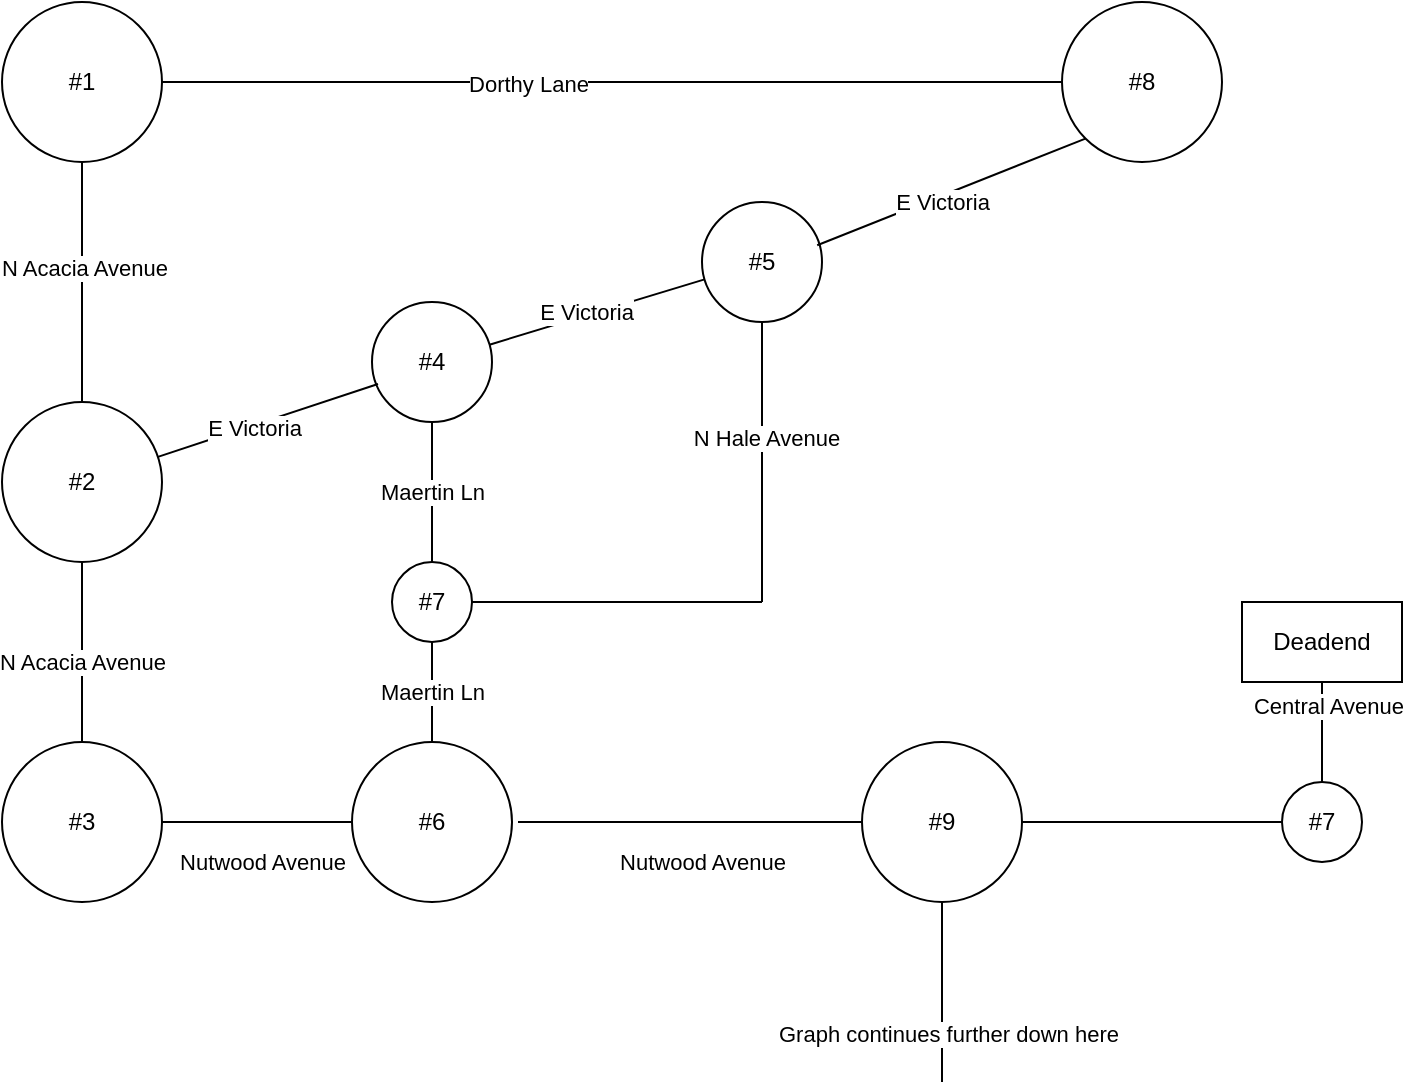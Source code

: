 <mxfile version="13.6.2" type="device"><diagram id="gnaXZD5vsM8QGVMcYKg-" name="Page-1"><mxGraphModel dx="882" dy="656" grid="1" gridSize="10" guides="1" tooltips="1" connect="1" arrows="1" fold="1" page="1" pageScale="1" pageWidth="850" pageHeight="1100" math="0" shadow="0"><root><mxCell id="0"/><mxCell id="1" parent="0"/><mxCell id="7US1Ve5G66o-qidCJfMA-1" value="#1" style="ellipse;whiteSpace=wrap;html=1;aspect=fixed;" vertex="1" parent="1"><mxGeometry x="150" y="420" width="80" height="80" as="geometry"/></mxCell><mxCell id="7US1Ve5G66o-qidCJfMA-2" value="#2" style="ellipse;whiteSpace=wrap;html=1;aspect=fixed;" vertex="1" parent="1"><mxGeometry x="150" y="620" width="80" height="80" as="geometry"/></mxCell><mxCell id="7US1Ve5G66o-qidCJfMA-3" value="" style="endArrow=none;html=1;entryX=0.5;entryY=1;entryDx=0;entryDy=0;" edge="1" parent="1" source="7US1Ve5G66o-qidCJfMA-2" target="7US1Ve5G66o-qidCJfMA-1"><mxGeometry width="50" height="50" relative="1" as="geometry"><mxPoint x="370" y="590" as="sourcePoint"/><mxPoint x="420" y="540" as="targetPoint"/></mxGeometry></mxCell><mxCell id="7US1Ve5G66o-qidCJfMA-4" value="N Acacia Avenue" style="edgeLabel;html=1;align=center;verticalAlign=middle;resizable=0;points=[];" vertex="1" connectable="0" parent="7US1Ve5G66o-qidCJfMA-3"><mxGeometry x="0.128" y="-1" relative="1" as="geometry"><mxPoint as="offset"/></mxGeometry></mxCell><mxCell id="7US1Ve5G66o-qidCJfMA-5" value="#3" style="ellipse;whiteSpace=wrap;html=1;aspect=fixed;" vertex="1" parent="1"><mxGeometry x="150" y="790" width="80" height="80" as="geometry"/></mxCell><mxCell id="7US1Ve5G66o-qidCJfMA-6" value="" style="endArrow=none;html=1;exitX=0.5;exitY=0;exitDx=0;exitDy=0;entryX=0.5;entryY=1;entryDx=0;entryDy=0;" edge="1" parent="1" source="7US1Ve5G66o-qidCJfMA-5" target="7US1Ve5G66o-qidCJfMA-2"><mxGeometry width="50" height="50" relative="1" as="geometry"><mxPoint x="370" y="690" as="sourcePoint"/><mxPoint x="420" y="640" as="targetPoint"/></mxGeometry></mxCell><mxCell id="7US1Ve5G66o-qidCJfMA-7" value="N Acacia Avenue" style="edgeLabel;html=1;align=center;verticalAlign=middle;resizable=0;points=[];" vertex="1" connectable="0" parent="7US1Ve5G66o-qidCJfMA-6"><mxGeometry x="-0.637" y="2" relative="1" as="geometry"><mxPoint x="2" y="-23.33" as="offset"/></mxGeometry></mxCell><mxCell id="7US1Ve5G66o-qidCJfMA-8" value="#8" style="ellipse;whiteSpace=wrap;html=1;aspect=fixed;" vertex="1" parent="1"><mxGeometry x="680" y="420" width="80" height="80" as="geometry"/></mxCell><mxCell id="7US1Ve5G66o-qidCJfMA-9" value="" style="endArrow=none;html=1;entryX=0;entryY=0.5;entryDx=0;entryDy=0;exitX=1;exitY=0.5;exitDx=0;exitDy=0;" edge="1" parent="1" source="7US1Ve5G66o-qidCJfMA-1" target="7US1Ve5G66o-qidCJfMA-8"><mxGeometry width="50" height="50" relative="1" as="geometry"><mxPoint x="370" y="690" as="sourcePoint"/><mxPoint x="420" y="640" as="targetPoint"/></mxGeometry></mxCell><mxCell id="7US1Ve5G66o-qidCJfMA-40" value="Dorthy Lane" style="edgeLabel;html=1;align=center;verticalAlign=middle;resizable=0;points=[];" vertex="1" connectable="0" parent="7US1Ve5G66o-qidCJfMA-9"><mxGeometry x="-0.189" y="-1" relative="1" as="geometry"><mxPoint as="offset"/></mxGeometry></mxCell><mxCell id="7US1Ve5G66o-qidCJfMA-10" value="#4" style="ellipse;whiteSpace=wrap;html=1;aspect=fixed;" vertex="1" parent="1"><mxGeometry x="335" y="570" width="60" height="60" as="geometry"/></mxCell><mxCell id="7US1Ve5G66o-qidCJfMA-11" value="#5" style="ellipse;whiteSpace=wrap;html=1;aspect=fixed;" vertex="1" parent="1"><mxGeometry x="500" y="520" width="60" height="60" as="geometry"/></mxCell><mxCell id="7US1Ve5G66o-qidCJfMA-12" value="" style="endArrow=none;html=1;entryX=0.05;entryY=0.683;entryDx=0;entryDy=0;entryPerimeter=0;" edge="1" parent="1" source="7US1Ve5G66o-qidCJfMA-2" target="7US1Ve5G66o-qidCJfMA-10"><mxGeometry width="50" height="50" relative="1" as="geometry"><mxPoint x="370" y="690" as="sourcePoint"/><mxPoint x="340" y="610" as="targetPoint"/></mxGeometry></mxCell><mxCell id="7US1Ve5G66o-qidCJfMA-14" value="E Victoria" style="edgeLabel;html=1;align=center;verticalAlign=middle;resizable=0;points=[];" vertex="1" connectable="0" parent="7US1Ve5G66o-qidCJfMA-12"><mxGeometry x="-0.132" y="-1" relative="1" as="geometry"><mxPoint as="offset"/></mxGeometry></mxCell><mxCell id="7US1Ve5G66o-qidCJfMA-13" value="" style="endArrow=none;html=1;" edge="1" parent="1" source="7US1Ve5G66o-qidCJfMA-10" target="7US1Ve5G66o-qidCJfMA-11"><mxGeometry width="50" height="50" relative="1" as="geometry"><mxPoint x="370" y="690" as="sourcePoint"/><mxPoint x="498" y="559" as="targetPoint"/></mxGeometry></mxCell><mxCell id="7US1Ve5G66o-qidCJfMA-15" value="E Victoria" style="edgeLabel;html=1;align=center;verticalAlign=middle;resizable=0;points=[];" vertex="1" connectable="0" parent="7US1Ve5G66o-qidCJfMA-13"><mxGeometry x="-0.1" y="2" relative="1" as="geometry"><mxPoint as="offset"/></mxGeometry></mxCell><mxCell id="7US1Ve5G66o-qidCJfMA-16" value="" style="endArrow=none;html=1;exitX=0.96;exitY=0.36;exitDx=0;exitDy=0;exitPerimeter=0;entryX=0;entryY=1;entryDx=0;entryDy=0;" edge="1" parent="1" source="7US1Ve5G66o-qidCJfMA-11" target="7US1Ve5G66o-qidCJfMA-8"><mxGeometry width="50" height="50" relative="1" as="geometry"><mxPoint x="370" y="600" as="sourcePoint"/><mxPoint x="420" y="550" as="targetPoint"/></mxGeometry></mxCell><mxCell id="7US1Ve5G66o-qidCJfMA-17" value="E Victoria" style="edgeLabel;html=1;align=center;verticalAlign=middle;resizable=0;points=[];" vertex="1" connectable="0" parent="7US1Ve5G66o-qidCJfMA-16"><mxGeometry x="-0.304" y="-4" relative="1" as="geometry"><mxPoint x="14.09" y="-6.7" as="offset"/></mxGeometry></mxCell><mxCell id="7US1Ve5G66o-qidCJfMA-19" value="#6" style="ellipse;whiteSpace=wrap;html=1;aspect=fixed;" vertex="1" parent="1"><mxGeometry x="325" y="790" width="80" height="80" as="geometry"/></mxCell><mxCell id="7US1Ve5G66o-qidCJfMA-20" value="" style="endArrow=none;html=1;exitX=1;exitY=0.5;exitDx=0;exitDy=0;" edge="1" parent="1" source="7US1Ve5G66o-qidCJfMA-5" target="7US1Ve5G66o-qidCJfMA-19"><mxGeometry width="50" height="50" relative="1" as="geometry"><mxPoint x="370" y="780" as="sourcePoint"/><mxPoint x="420" y="730" as="targetPoint"/></mxGeometry></mxCell><mxCell id="7US1Ve5G66o-qidCJfMA-26" value="Nutwood Avenue&lt;br&gt;" style="edgeLabel;html=1;align=center;verticalAlign=middle;resizable=0;points=[];" vertex="1" connectable="0" parent="7US1Ve5G66o-qidCJfMA-20"><mxGeometry x="0.533" y="2" relative="1" as="geometry"><mxPoint x="-22.8" y="22" as="offset"/></mxGeometry></mxCell><mxCell id="7US1Ve5G66o-qidCJfMA-22" value="#7" style="ellipse;whiteSpace=wrap;html=1;aspect=fixed;" vertex="1" parent="1"><mxGeometry x="345" y="700" width="40" height="40" as="geometry"/></mxCell><mxCell id="7US1Ve5G66o-qidCJfMA-23" value="Maertin Ln" style="endArrow=none;html=1;exitX=0.5;exitY=0;exitDx=0;exitDy=0;entryX=0.5;entryY=1;entryDx=0;entryDy=0;" edge="1" parent="1" source="7US1Ve5G66o-qidCJfMA-19" target="7US1Ve5G66o-qidCJfMA-22"><mxGeometry width="50" height="50" relative="1" as="geometry"><mxPoint x="370" y="780" as="sourcePoint"/><mxPoint x="420" y="730" as="targetPoint"/></mxGeometry></mxCell><mxCell id="7US1Ve5G66o-qidCJfMA-24" value="Maertin Ln" style="endArrow=none;html=1;entryX=0.5;entryY=1;entryDx=0;entryDy=0;" edge="1" parent="1" source="7US1Ve5G66o-qidCJfMA-22" target="7US1Ve5G66o-qidCJfMA-10"><mxGeometry width="50" height="50" relative="1" as="geometry"><mxPoint x="370" y="780" as="sourcePoint"/><mxPoint x="420" y="730" as="targetPoint"/></mxGeometry></mxCell><mxCell id="7US1Ve5G66o-qidCJfMA-27" value="#9" style="ellipse;whiteSpace=wrap;html=1;aspect=fixed;" vertex="1" parent="1"><mxGeometry x="580" y="790" width="80" height="80" as="geometry"/></mxCell><mxCell id="7US1Ve5G66o-qidCJfMA-28" value="" style="endArrow=none;html=1;exitX=1;exitY=0.5;exitDx=0;exitDy=0;" edge="1" parent="1" source="7US1Ve5G66o-qidCJfMA-22"><mxGeometry width="50" height="50" relative="1" as="geometry"><mxPoint x="400" y="760" as="sourcePoint"/><mxPoint x="530" y="720" as="targetPoint"/></mxGeometry></mxCell><mxCell id="7US1Ve5G66o-qidCJfMA-29" value="" style="endArrow=none;html=1;entryX=0.5;entryY=1;entryDx=0;entryDy=0;" edge="1" parent="1" target="7US1Ve5G66o-qidCJfMA-11"><mxGeometry width="50" height="50" relative="1" as="geometry"><mxPoint x="530" y="720" as="sourcePoint"/><mxPoint x="450" y="710" as="targetPoint"/></mxGeometry></mxCell><mxCell id="7US1Ve5G66o-qidCJfMA-30" value="N Hale Avenue" style="edgeLabel;html=1;align=center;verticalAlign=middle;resizable=0;points=[];" vertex="1" connectable="0" parent="7US1Ve5G66o-qidCJfMA-29"><mxGeometry x="0.171" y="-2" relative="1" as="geometry"><mxPoint as="offset"/></mxGeometry></mxCell><mxCell id="7US1Ve5G66o-qidCJfMA-31" value="" style="endArrow=none;html=1;entryX=0;entryY=0.5;entryDx=0;entryDy=0;" edge="1" parent="1" target="7US1Ve5G66o-qidCJfMA-27"><mxGeometry width="50" height="50" relative="1" as="geometry"><mxPoint x="408" y="830" as="sourcePoint"/><mxPoint x="450" y="680" as="targetPoint"/></mxGeometry></mxCell><mxCell id="7US1Ve5G66o-qidCJfMA-32" value="Nutwood Avenue" style="edgeLabel;html=1;align=center;verticalAlign=middle;resizable=0;points=[];" vertex="1" connectable="0" parent="7US1Ve5G66o-qidCJfMA-31"><mxGeometry x="0.344" y="1" relative="1" as="geometry"><mxPoint x="-24" y="21" as="offset"/></mxGeometry></mxCell><mxCell id="7US1Ve5G66o-qidCJfMA-33" value="" style="endArrow=none;html=1;" edge="1" parent="1"><mxGeometry width="50" height="50" relative="1" as="geometry"><mxPoint x="620" y="960" as="sourcePoint"/><mxPoint x="620" y="870" as="targetPoint"/></mxGeometry></mxCell><mxCell id="7US1Ve5G66o-qidCJfMA-34" value="Graph continues further down here" style="edgeLabel;html=1;align=center;verticalAlign=middle;resizable=0;points=[];" vertex="1" connectable="0" parent="7US1Ve5G66o-qidCJfMA-33"><mxGeometry x="-0.467" y="-3" relative="1" as="geometry"><mxPoint as="offset"/></mxGeometry></mxCell><mxCell id="7US1Ve5G66o-qidCJfMA-35" value="#7" style="ellipse;whiteSpace=wrap;html=1;aspect=fixed;" vertex="1" parent="1"><mxGeometry x="790" y="810" width="40" height="40" as="geometry"/></mxCell><mxCell id="7US1Ve5G66o-qidCJfMA-36" value="" style="endArrow=none;html=1;" edge="1" parent="1" source="7US1Ve5G66o-qidCJfMA-27" target="7US1Ve5G66o-qidCJfMA-35"><mxGeometry width="50" height="50" relative="1" as="geometry"><mxPoint x="540" y="730" as="sourcePoint"/><mxPoint x="590" y="680" as="targetPoint"/></mxGeometry></mxCell><mxCell id="7US1Ve5G66o-qidCJfMA-37" value="Deadend" style="rounded=0;whiteSpace=wrap;html=1;" vertex="1" parent="1"><mxGeometry x="770" y="720" width="80" height="40" as="geometry"/></mxCell><mxCell id="7US1Ve5G66o-qidCJfMA-38" value="" style="endArrow=none;html=1;entryX=0.5;entryY=1;entryDx=0;entryDy=0;exitX=0.5;exitY=0;exitDx=0;exitDy=0;" edge="1" parent="1" source="7US1Ve5G66o-qidCJfMA-35" target="7US1Ve5G66o-qidCJfMA-37"><mxGeometry width="50" height="50" relative="1" as="geometry"><mxPoint x="540" y="730" as="sourcePoint"/><mxPoint x="590" y="680" as="targetPoint"/></mxGeometry></mxCell><mxCell id="7US1Ve5G66o-qidCJfMA-39" value="Central Avenue" style="edgeLabel;html=1;align=center;verticalAlign=middle;resizable=0;points=[];" vertex="1" connectable="0" parent="7US1Ve5G66o-qidCJfMA-38"><mxGeometry x="0.52" y="-3" relative="1" as="geometry"><mxPoint as="offset"/></mxGeometry></mxCell></root></mxGraphModel></diagram></mxfile>
